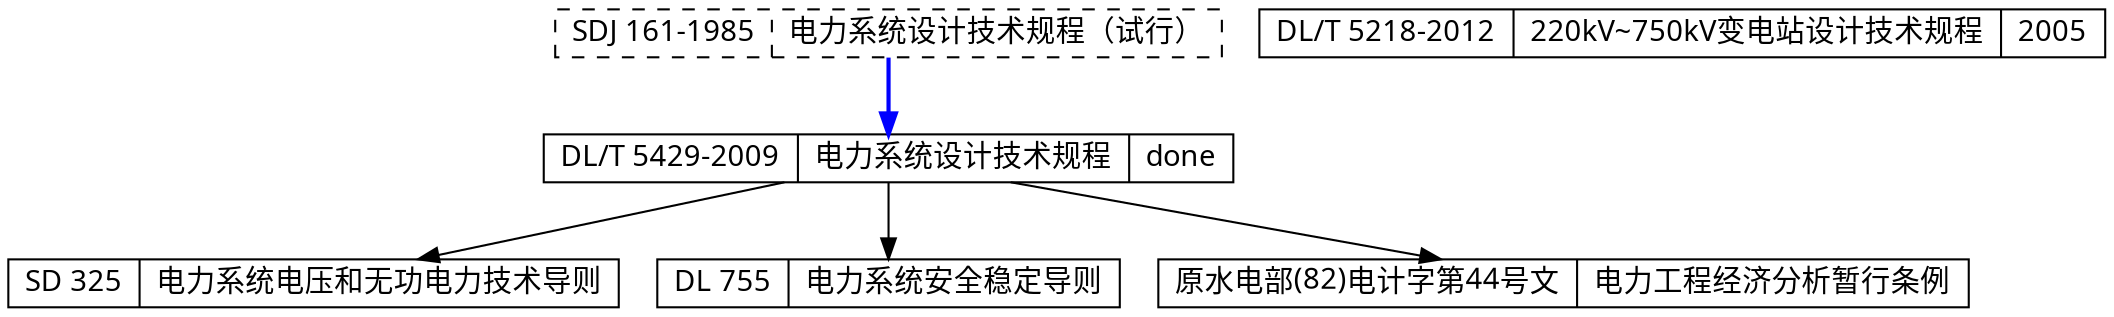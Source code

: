 digraph G{

    node[shape=record, height=.1, fontname="Heiti"];
    node_161[label = "<f0> SDJ 161-1985 |<f1> 电力系统设计技术规程（试行）", style=dashed];
    node_325[label = "<f0> SD 325 |<f1> 电力系统电压和无功电力技术导则"];
    node_5218[label = "<f0> DL/T 5218-2012 |<f1> 220kV~750kV变电站设计技术规程 |<f2> 2005"];
    node_5429[label = "<f0> DL/T 5429-2009 |<f1> 电力系统设计技术规程 |<f2> done"];
    node_755[label = "<f0> DL 755 |<f1> 电力系统安全稳定导则"];
    node_044[label = "<f0> 原水电部(82)电计字第44号文 |<f1> 电力工程经济分析暂行条例"];

    node_161 -> node_5429[style=bold, color=blue];

    node_5429 -> node_755;
    node_5429 -> node_325;
    node_5429 -> node_044;

}